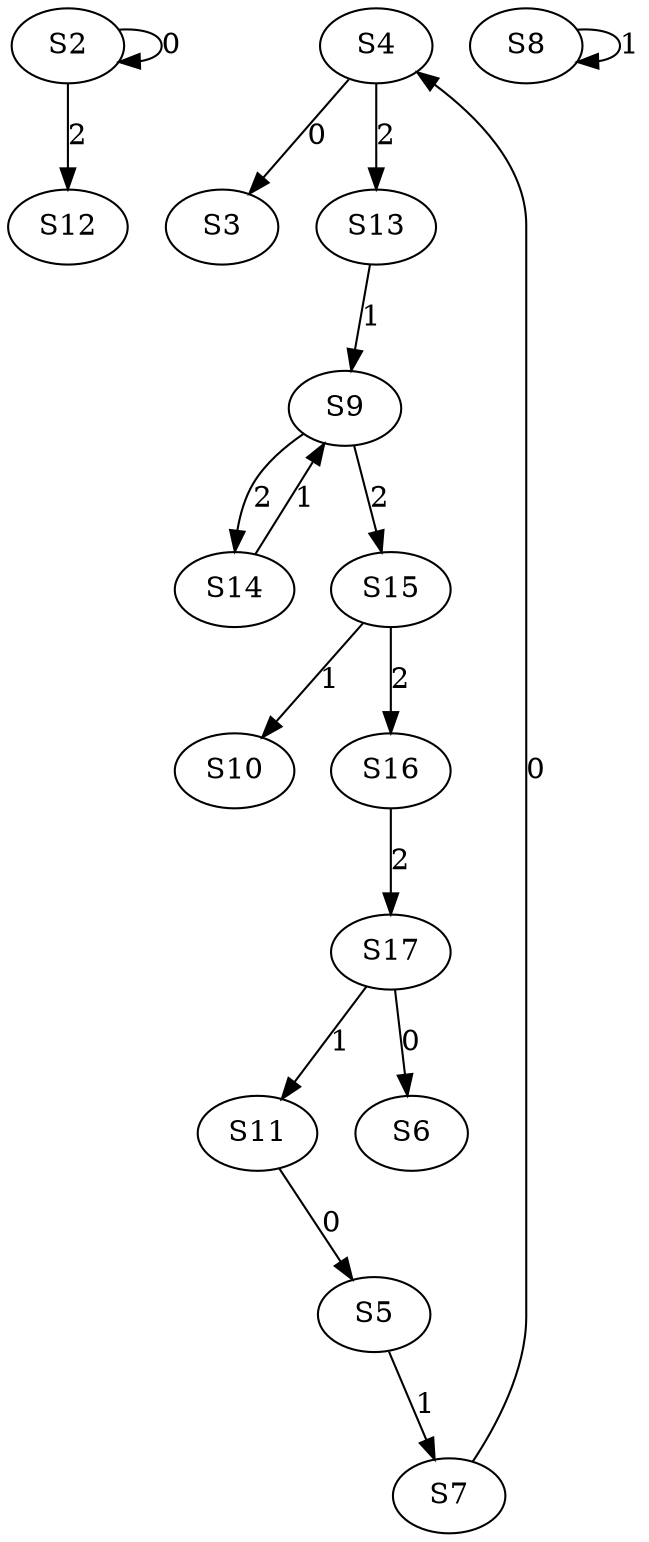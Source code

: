 strict digraph {
	S2 -> S2 [ label = 0 ];
	S4 -> S3 [ label = 0 ];
	S7 -> S4 [ label = 0 ];
	S11 -> S5 [ label = 0 ];
	S17 -> S6 [ label = 0 ];
	S5 -> S7 [ label = 1 ];
	S8 -> S8 [ label = 1 ];
	S14 -> S9 [ label = 1 ];
	S15 -> S10 [ label = 1 ];
	S17 -> S11 [ label = 1 ];
	S2 -> S12 [ label = 2 ];
	S4 -> S13 [ label = 2 ];
	S9 -> S14 [ label = 2 ];
	S9 -> S15 [ label = 2 ];
	S15 -> S16 [ label = 2 ];
	S16 -> S17 [ label = 2 ];
	S13 -> S9 [ label = 1 ];
}